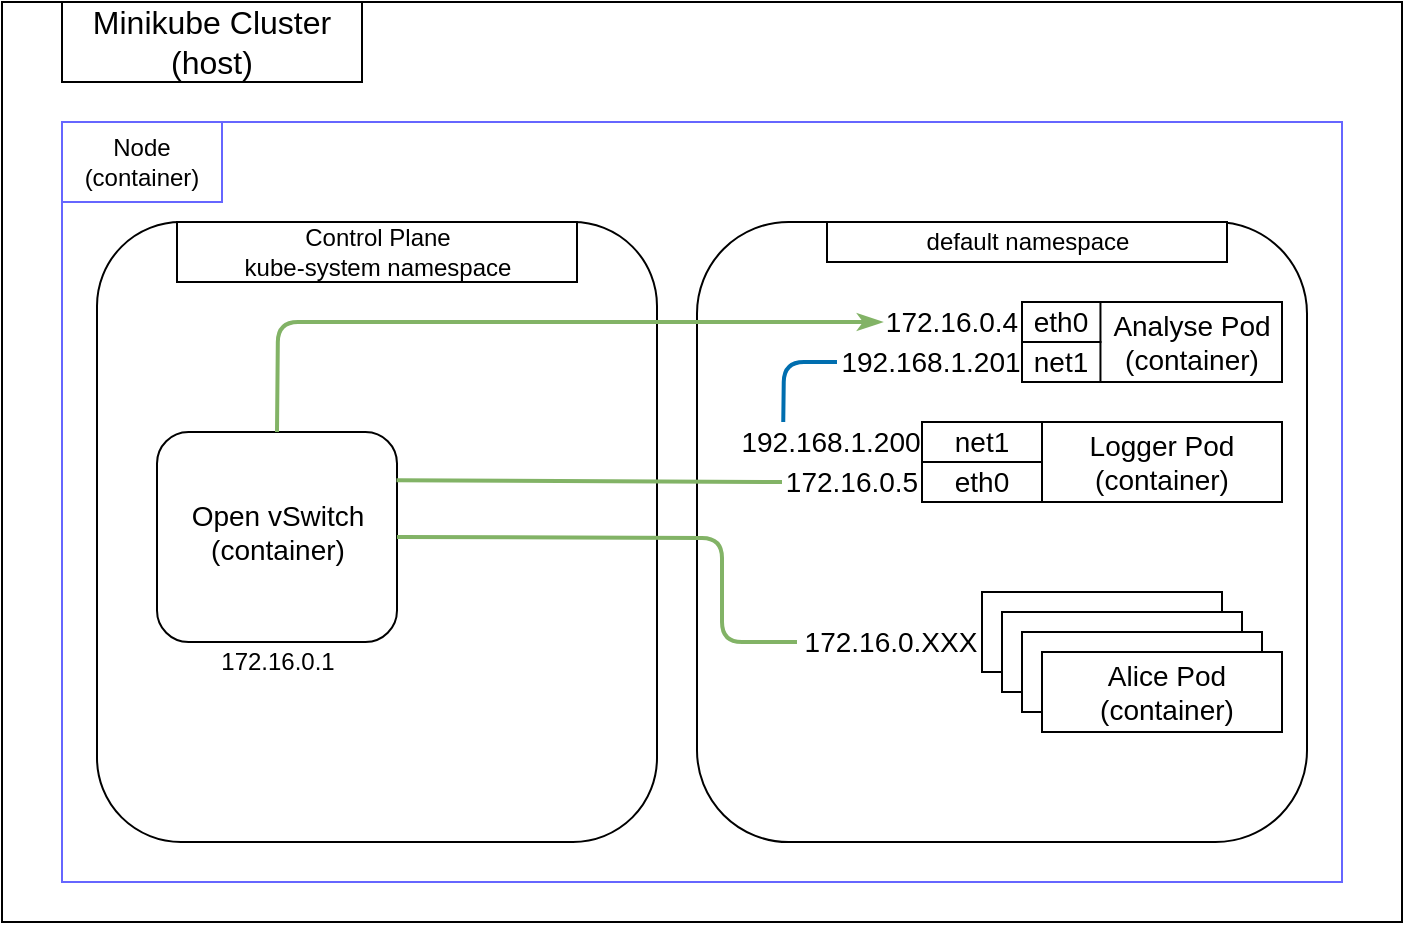 <mxfile version="14.4.2" type="device" pages="4"><diagram id="SPM80yEfz0V69nwxQwvC" name="Initial State"><mxGraphModel dx="1406" dy="776" grid="1" gridSize="10" guides="1" tooltips="1" connect="1" arrows="1" fold="1" page="1" pageScale="1" pageWidth="850" pageHeight="1100" math="0" shadow="0"><root><mxCell id="0"/><mxCell id="1" parent="0"/><mxCell id="5ASjhGsuJmiU-nz4qk4i-2" value="" style="rounded=0;whiteSpace=wrap;html=1;" parent="1" vertex="1"><mxGeometry x="50" y="200" width="700" height="460" as="geometry"/></mxCell><mxCell id="5ASjhGsuJmiU-nz4qk4i-3" value="&lt;font style=&quot;font-size: 16px&quot;&gt;Minikube Cluster&lt;br&gt;(host)&lt;br&gt;&lt;/font&gt;" style="rounded=0;whiteSpace=wrap;html=1;" parent="1" vertex="1"><mxGeometry x="80" y="200" width="150" height="40" as="geometry"/></mxCell><mxCell id="9nFY7eV2wJj011dFa0R3-2" value="" style="rounded=0;whiteSpace=wrap;html=1;strokeColor=#6666FF;" parent="1" vertex="1"><mxGeometry x="80" y="260" width="640" height="380" as="geometry"/></mxCell><mxCell id="9nFY7eV2wJj011dFa0R3-3" value="Node&lt;br&gt;(container)" style="rounded=0;whiteSpace=wrap;html=1;strokeColor=#6666FF;" parent="1" vertex="1"><mxGeometry x="80" y="260" width="80" height="40" as="geometry"/></mxCell><mxCell id="9nFY7eV2wJj011dFa0R3-1" value="" style="group" parent="1" vertex="1" connectable="0"><mxGeometry x="97.5" y="310" width="605" height="340" as="geometry"/></mxCell><mxCell id="5ASjhGsuJmiU-nz4qk4i-6" value="" style="rounded=1;whiteSpace=wrap;html=1;" parent="9nFY7eV2wJj011dFa0R3-1" vertex="1"><mxGeometry width="280" height="310" as="geometry"/></mxCell><mxCell id="5ASjhGsuJmiU-nz4qk4i-8" value="Control Plane&lt;br&gt;kube-system namespace" style="rounded=0;whiteSpace=wrap;html=1;" parent="9nFY7eV2wJj011dFa0R3-1" vertex="1"><mxGeometry x="40" width="200" height="30" as="geometry"/></mxCell><mxCell id="5ASjhGsuJmiU-nz4qk4i-9" value="&lt;font style=&quot;font-size: 16px&quot;&gt;&lt;br&gt;&lt;/font&gt;" style="rounded=1;whiteSpace=wrap;html=1;" parent="9nFY7eV2wJj011dFa0R3-1" vertex="1"><mxGeometry x="30" y="105" width="120" height="105" as="geometry"/></mxCell><mxCell id="5ASjhGsuJmiU-nz4qk4i-11" value="" style="rounded=1;whiteSpace=wrap;html=1;" parent="9nFY7eV2wJj011dFa0R3-1" vertex="1"><mxGeometry x="300" width="305" height="310" as="geometry"/></mxCell><mxCell id="5ASjhGsuJmiU-nz4qk4i-14" value="" style="endArrow=classicThin;html=1;exitX=0.5;exitY=0;exitDx=0;exitDy=0;fillColor=#d5e8d4;strokeColor=#82b366;entryX=0;entryY=0.5;entryDx=0;entryDy=0;strokeWidth=2;endFill=1;" parent="9nFY7eV2wJj011dFa0R3-1" source="5ASjhGsuJmiU-nz4qk4i-9" target="klybUJO9stq1i2S6__V8-1" edge="1"><mxGeometry width="50" height="50" relative="1" as="geometry"><mxPoint x="820" y="290" as="sourcePoint"/><mxPoint x="412.5" y="90" as="targetPoint"/><Array as="points"><mxPoint x="90.5" y="50"/><mxPoint x="310.5" y="50"/></Array></mxGeometry></mxCell><mxCell id="klybUJO9stq1i2S6__V8-1" value="172.16.0.4" style="text;html=1;strokeColor=none;fillColor=none;align=center;verticalAlign=middle;whiteSpace=wrap;rounded=0;fontSize=14;" parent="9nFY7eV2wJj011dFa0R3-1" vertex="1"><mxGeometry x="392.5" y="40" width="70" height="20" as="geometry"/></mxCell><mxCell id="klybUJO9stq1i2S6__V8-2" value="172.16.0.5" style="text;html=1;strokeColor=none;fillColor=none;align=center;verticalAlign=middle;whiteSpace=wrap;rounded=0;fontSize=14;" parent="9nFY7eV2wJj011dFa0R3-1" vertex="1"><mxGeometry x="342.5" y="120" width="70" height="20" as="geometry"/></mxCell><mxCell id="klybUJO9stq1i2S6__V8-3" value="172.16.0.1" style="text;html=1;strokeColor=none;fillColor=none;align=center;verticalAlign=middle;whiteSpace=wrap;rounded=0;" parent="9nFY7eV2wJj011dFa0R3-1" vertex="1"><mxGeometry x="55" y="210" width="70" height="20" as="geometry"/></mxCell><mxCell id="lihId6UX3un8bzZOQSRV-1" value="default namespace" style="rounded=0;whiteSpace=wrap;html=1;" parent="9nFY7eV2wJj011dFa0R3-1" vertex="1"><mxGeometry x="365" width="200" height="20" as="geometry"/></mxCell><mxCell id="UflOqL2dVe9mE2yYyN1r-3" value="" style="group" parent="9nFY7eV2wJj011dFa0R3-1" vertex="1" connectable="0"><mxGeometry x="412.5" y="100" width="180" height="40" as="geometry"/></mxCell><mxCell id="UflOqL2dVe9mE2yYyN1r-4" value="" style="rounded=0;whiteSpace=wrap;html=1;fontSize=14;" parent="UflOqL2dVe9mE2yYyN1r-3" vertex="1"><mxGeometry width="180" height="40" as="geometry"/></mxCell><mxCell id="UflOqL2dVe9mE2yYyN1r-5" value="net1" style="rounded=0;whiteSpace=wrap;html=1;fontSize=14;" parent="UflOqL2dVe9mE2yYyN1r-3" vertex="1"><mxGeometry width="60.0" height="20" as="geometry"/></mxCell><mxCell id="UflOqL2dVe9mE2yYyN1r-6" value="eth0" style="rounded=0;whiteSpace=wrap;html=1;fontSize=14;" parent="UflOqL2dVe9mE2yYyN1r-3" vertex="1"><mxGeometry y="20" width="60.0" height="20" as="geometry"/></mxCell><mxCell id="UflOqL2dVe9mE2yYyN1r-7" value="Logger Pod&lt;br&gt;(container)" style="text;html=1;strokeColor=none;fillColor=none;align=center;verticalAlign=middle;whiteSpace=wrap;rounded=0;fontSize=14;" parent="UflOqL2dVe9mE2yYyN1r-3" vertex="1"><mxGeometry x="60.0" width="120.0" height="40" as="geometry"/></mxCell><mxCell id="UflOqL2dVe9mE2yYyN1r-8" value="192.168.1.200" style="text;html=1;strokeColor=none;fillColor=none;align=center;verticalAlign=middle;whiteSpace=wrap;rounded=0;fontSize=14;" parent="9nFY7eV2wJj011dFa0R3-1" vertex="1"><mxGeometry x="320" y="100" width="92.5" height="20" as="geometry"/></mxCell><mxCell id="UflOqL2dVe9mE2yYyN1r-9" value="192.168.1.201" style="text;html=1;strokeColor=none;fillColor=none;align=center;verticalAlign=middle;whiteSpace=wrap;rounded=0;fontSize=14;" parent="9nFY7eV2wJj011dFa0R3-1" vertex="1"><mxGeometry x="370" y="60" width="92.5" height="20" as="geometry"/></mxCell><mxCell id="UflOqL2dVe9mE2yYyN1r-10" value="" style="endArrow=none;html=1;fontSize=14;entryX=0;entryY=0.5;entryDx=0;entryDy=0;exitX=0.25;exitY=0;exitDx=0;exitDy=0;fillColor=#1ba1e2;strokeColor=#006EAF;strokeWidth=2;" parent="9nFY7eV2wJj011dFa0R3-1" source="UflOqL2dVe9mE2yYyN1r-8" target="UflOqL2dVe9mE2yYyN1r-9" edge="1"><mxGeometry width="50" height="50" relative="1" as="geometry"><mxPoint x="822.5" y="310" as="sourcePoint"/><mxPoint x="872.5" y="260" as="targetPoint"/><Array as="points"><mxPoint x="343.5" y="70"/><mxPoint x="366.5" y="70"/></Array></mxGeometry></mxCell><mxCell id="UflOqL2dVe9mE2yYyN1r-19" value="172.16.0.XXX" style="text;html=1;strokeColor=none;fillColor=none;align=center;verticalAlign=middle;whiteSpace=wrap;rounded=0;fontSize=14;" parent="9nFY7eV2wJj011dFa0R3-1" vertex="1"><mxGeometry x="350" y="200" width="92.5" height="20" as="geometry"/></mxCell><mxCell id="kLBeLT3nm2p9U1i9RvKl-1" value="Open vSwitch&lt;br style=&quot;font-size: 14px;&quot;&gt;(container)" style="text;html=1;strokeColor=none;fillColor=none;align=center;verticalAlign=middle;whiteSpace=wrap;rounded=0;fontSize=14;" parent="9nFY7eV2wJj011dFa0R3-1" vertex="1"><mxGeometry x="45" y="135" width="90" height="40" as="geometry"/></mxCell><mxCell id="_FuGeGbYFDOOqnuU3PDI-1" value="" style="endArrow=none;html=1;fontSize=14;entryX=0;entryY=0.5;entryDx=0;entryDy=0;exitX=0.998;exitY=0.23;exitDx=0;exitDy=0;exitPerimeter=0;fillColor=#d5e8d4;strokeColor=#82b366;strokeWidth=2;" parent="9nFY7eV2wJj011dFa0R3-1" source="5ASjhGsuJmiU-nz4qk4i-9" target="klybUJO9stq1i2S6__V8-2" edge="1"><mxGeometry width="50" height="50" relative="1" as="geometry"><mxPoint x="392.5" y="200" as="sourcePoint"/><mxPoint x="442.5" y="150" as="targetPoint"/></mxGeometry></mxCell><mxCell id="_FuGeGbYFDOOqnuU3PDI-2" value="" style="endArrow=none;html=1;strokeWidth=2;fontSize=14;exitX=1;exitY=0.5;exitDx=0;exitDy=0;entryX=0;entryY=0.5;entryDx=0;entryDy=0;fillColor=#d5e8d4;strokeColor=#82b366;" parent="9nFY7eV2wJj011dFa0R3-1" source="5ASjhGsuJmiU-nz4qk4i-9" target="UflOqL2dVe9mE2yYyN1r-19" edge="1"><mxGeometry width="50" height="50" relative="1" as="geometry"><mxPoint x="232.5" y="190" as="sourcePoint"/><mxPoint x="282.5" y="140" as="targetPoint"/><Array as="points"><mxPoint x="312.5" y="158"/><mxPoint x="312.5" y="210"/></Array></mxGeometry></mxCell><mxCell id="UflOqL2dVe9mE2yYyN1r-16" value="" style="group" parent="9nFY7eV2wJj011dFa0R3-1" vertex="1" connectable="0"><mxGeometry x="442.5" y="185" width="150" height="70" as="geometry"/></mxCell><mxCell id="UflOqL2dVe9mE2yYyN1r-12" value="" style="rounded=0;whiteSpace=wrap;html=1;fontSize=14;" parent="UflOqL2dVe9mE2yYyN1r-16" vertex="1"><mxGeometry width="120" height="40" as="geometry"/></mxCell><mxCell id="UflOqL2dVe9mE2yYyN1r-13" value="" style="rounded=0;whiteSpace=wrap;html=1;fontSize=14;" parent="UflOqL2dVe9mE2yYyN1r-16" vertex="1"><mxGeometry x="10" y="10" width="120" height="40" as="geometry"/></mxCell><mxCell id="UflOqL2dVe9mE2yYyN1r-14" value="" style="rounded=0;whiteSpace=wrap;html=1;fontSize=14;" parent="UflOqL2dVe9mE2yYyN1r-16" vertex="1"><mxGeometry x="20" y="20" width="120" height="40" as="geometry"/></mxCell><mxCell id="UflOqL2dVe9mE2yYyN1r-15" value="" style="rounded=0;whiteSpace=wrap;html=1;fontSize=14;" parent="UflOqL2dVe9mE2yYyN1r-16" vertex="1"><mxGeometry x="30" y="30" width="120" height="40" as="geometry"/></mxCell><mxCell id="UflOqL2dVe9mE2yYyN1r-17" value="Alice Pod&lt;br&gt;(container)" style="text;html=1;strokeColor=none;fillColor=none;align=center;verticalAlign=middle;whiteSpace=wrap;rounded=0;fontSize=14;" parent="UflOqL2dVe9mE2yYyN1r-16" vertex="1"><mxGeometry x="55" y="35" width="75" height="30" as="geometry"/></mxCell><mxCell id="UflOqL2dVe9mE2yYyN1r-2" value="" style="group" parent="9nFY7eV2wJj011dFa0R3-1" vertex="1" connectable="0"><mxGeometry x="462.5" y="40" width="130" height="40" as="geometry"/></mxCell><mxCell id="LEskI3q0wlDpjNaAIUP7-1" value="" style="rounded=0;whiteSpace=wrap;html=1;fontSize=14;" parent="UflOqL2dVe9mE2yYyN1r-2" vertex="1"><mxGeometry width="130" height="40" as="geometry"/></mxCell><mxCell id="LEskI3q0wlDpjNaAIUP7-2" value="eth0" style="rounded=0;whiteSpace=wrap;html=1;fontSize=14;" parent="UflOqL2dVe9mE2yYyN1r-2" vertex="1"><mxGeometry width="39.231" height="20" as="geometry"/></mxCell><mxCell id="8FGJHbfbzYuztcPbfnqy-1" value="net1" style="rounded=0;whiteSpace=wrap;html=1;fontSize=14;" parent="UflOqL2dVe9mE2yYyN1r-2" vertex="1"><mxGeometry y="20" width="39.231" height="20" as="geometry"/></mxCell><mxCell id="UflOqL2dVe9mE2yYyN1r-1" value="Analyse Pod&lt;br&gt;(container)" style="text;html=1;strokeColor=none;fillColor=none;align=center;verticalAlign=middle;whiteSpace=wrap;rounded=0;fontSize=14;" parent="9nFY7eV2wJj011dFa0R3-1" vertex="1"><mxGeometry x="504.23" y="40" width="85.77" height="40" as="geometry"/></mxCell></root></mxGraphModel></diagram><diagram id="PsvHld23e1mlhPz0Zdyc" name="Analyser normal operation"><mxGraphModel dx="1406" dy="776" grid="1" gridSize="10" guides="1" tooltips="1" connect="1" arrows="1" fold="1" page="1" pageScale="1" pageWidth="850" pageHeight="1100" math="0" shadow="0"><root><mxCell id="Ak8CmOIezb1qrzMnsXGI-0"/><mxCell id="Ak8CmOIezb1qrzMnsXGI-1" parent="Ak8CmOIezb1qrzMnsXGI-0"/><mxCell id="16PtyauGCBvtimo_j_Vf-0" value="" style="rounded=0;whiteSpace=wrap;html=1;" parent="Ak8CmOIezb1qrzMnsXGI-1" vertex="1"><mxGeometry x="50" y="200" width="700" height="460" as="geometry"/></mxCell><mxCell id="16PtyauGCBvtimo_j_Vf-1" value="&lt;font style=&quot;font-size: 16px&quot;&gt;Minikube Cluster&lt;br&gt;(host)&lt;br&gt;&lt;/font&gt;" style="rounded=0;whiteSpace=wrap;html=1;" parent="Ak8CmOIezb1qrzMnsXGI-1" vertex="1"><mxGeometry x="80" y="200" width="150" height="40" as="geometry"/></mxCell><mxCell id="16PtyauGCBvtimo_j_Vf-2" value="" style="rounded=0;whiteSpace=wrap;html=1;strokeColor=#6666FF;" parent="Ak8CmOIezb1qrzMnsXGI-1" vertex="1"><mxGeometry x="80" y="260" width="640" height="380" as="geometry"/></mxCell><mxCell id="16PtyauGCBvtimo_j_Vf-3" value="Node&lt;br&gt;(container)" style="rounded=0;whiteSpace=wrap;html=1;strokeColor=#6666FF;" parent="Ak8CmOIezb1qrzMnsXGI-1" vertex="1"><mxGeometry x="80" y="260" width="80" height="40" as="geometry"/></mxCell><mxCell id="16PtyauGCBvtimo_j_Vf-4" value="" style="group" parent="Ak8CmOIezb1qrzMnsXGI-1" vertex="1" connectable="0"><mxGeometry x="97.5" y="310" width="605" height="340" as="geometry"/></mxCell><mxCell id="16PtyauGCBvtimo_j_Vf-5" value="" style="rounded=1;whiteSpace=wrap;html=1;" parent="16PtyauGCBvtimo_j_Vf-4" vertex="1"><mxGeometry width="280" height="310" as="geometry"/></mxCell><mxCell id="16PtyauGCBvtimo_j_Vf-6" value="Control Plane&lt;br&gt;kube-system namespace" style="rounded=0;whiteSpace=wrap;html=1;" parent="16PtyauGCBvtimo_j_Vf-4" vertex="1"><mxGeometry x="40" width="200" height="30" as="geometry"/></mxCell><mxCell id="16PtyauGCBvtimo_j_Vf-7" value="&lt;font style=&quot;font-size: 16px&quot;&gt;&lt;br&gt;&lt;/font&gt;" style="rounded=1;whiteSpace=wrap;html=1;" parent="16PtyauGCBvtimo_j_Vf-4" vertex="1"><mxGeometry x="30" y="105" width="120" height="105" as="geometry"/></mxCell><mxCell id="16PtyauGCBvtimo_j_Vf-8" value="" style="rounded=1;whiteSpace=wrap;html=1;" parent="16PtyauGCBvtimo_j_Vf-4" vertex="1"><mxGeometry x="300" width="305" height="310" as="geometry"/></mxCell><mxCell id="16PtyauGCBvtimo_j_Vf-9" value="" style="endArrow=classicThin;html=1;exitX=0.5;exitY=0;exitDx=0;exitDy=0;fillColor=#d5e8d4;strokeColor=#82b366;entryX=0;entryY=0.5;entryDx=0;entryDy=0;strokeWidth=2;endFill=1;" parent="16PtyauGCBvtimo_j_Vf-4" source="16PtyauGCBvtimo_j_Vf-7" target="16PtyauGCBvtimo_j_Vf-11" edge="1"><mxGeometry width="50" height="50" relative="1" as="geometry"><mxPoint x="820" y="290" as="sourcePoint"/><mxPoint x="412.5" y="90" as="targetPoint"/><Array as="points"><mxPoint x="90.5" y="50"/><mxPoint x="310.5" y="50"/></Array></mxGeometry></mxCell><mxCell id="16PtyauGCBvtimo_j_Vf-11" value="172.16.0.4" style="text;html=1;strokeColor=none;fillColor=none;align=center;verticalAlign=middle;whiteSpace=wrap;rounded=0;fontSize=14;" parent="16PtyauGCBvtimo_j_Vf-4" vertex="1"><mxGeometry x="382.5" y="40" width="70" height="20" as="geometry"/></mxCell><mxCell id="16PtyauGCBvtimo_j_Vf-12" value="172.16.0.5" style="text;html=1;strokeColor=none;fillColor=none;align=center;verticalAlign=middle;whiteSpace=wrap;rounded=0;fontSize=14;" parent="16PtyauGCBvtimo_j_Vf-4" vertex="1"><mxGeometry x="342.5" y="120" width="70" height="20" as="geometry"/></mxCell><mxCell id="16PtyauGCBvtimo_j_Vf-13" value="172.16.0.1" style="text;html=1;strokeColor=none;fillColor=none;align=center;verticalAlign=middle;whiteSpace=wrap;rounded=0;" parent="16PtyauGCBvtimo_j_Vf-4" vertex="1"><mxGeometry x="55" y="210" width="70" height="20" as="geometry"/></mxCell><mxCell id="16PtyauGCBvtimo_j_Vf-14" value="default namespace" style="rounded=0;whiteSpace=wrap;html=1;" parent="16PtyauGCBvtimo_j_Vf-4" vertex="1"><mxGeometry x="365" width="200" height="20" as="geometry"/></mxCell><mxCell id="16PtyauGCBvtimo_j_Vf-20" value="" style="group" parent="16PtyauGCBvtimo_j_Vf-4" vertex="1" connectable="0"><mxGeometry x="412.5" y="100" width="180" height="40" as="geometry"/></mxCell><mxCell id="16PtyauGCBvtimo_j_Vf-21" value="" style="rounded=0;whiteSpace=wrap;html=1;fontSize=14;" parent="16PtyauGCBvtimo_j_Vf-20" vertex="1"><mxGeometry width="180" height="40" as="geometry"/></mxCell><mxCell id="16PtyauGCBvtimo_j_Vf-22" value="net1" style="rounded=0;whiteSpace=wrap;html=1;fontSize=14;" parent="16PtyauGCBvtimo_j_Vf-20" vertex="1"><mxGeometry width="60.0" height="20" as="geometry"/></mxCell><mxCell id="16PtyauGCBvtimo_j_Vf-23" value="eth0" style="rounded=0;whiteSpace=wrap;html=1;fontSize=14;" parent="16PtyauGCBvtimo_j_Vf-20" vertex="1"><mxGeometry y="20" width="60.0" height="20" as="geometry"/></mxCell><mxCell id="16PtyauGCBvtimo_j_Vf-24" value="Logger Pod&lt;br&gt;(container)" style="text;html=1;strokeColor=none;fillColor=none;align=center;verticalAlign=middle;whiteSpace=wrap;rounded=0;fontSize=14;" parent="16PtyauGCBvtimo_j_Vf-20" vertex="1"><mxGeometry x="60.0" width="120.0" height="40" as="geometry"/></mxCell><mxCell id="16PtyauGCBvtimo_j_Vf-25" value="192.168.1.200" style="text;html=1;strokeColor=none;fillColor=none;align=center;verticalAlign=middle;whiteSpace=wrap;rounded=0;fontSize=14;" parent="16PtyauGCBvtimo_j_Vf-4" vertex="1"><mxGeometry x="320" y="100" width="92.5" height="20" as="geometry"/></mxCell><mxCell id="16PtyauGCBvtimo_j_Vf-26" value="192.168.1.201" style="text;html=1;strokeColor=none;fillColor=none;align=center;verticalAlign=middle;whiteSpace=wrap;rounded=0;fontSize=14;" parent="16PtyauGCBvtimo_j_Vf-4" vertex="1"><mxGeometry x="360" y="60" width="92.5" height="20" as="geometry"/></mxCell><mxCell id="16PtyauGCBvtimo_j_Vf-27" value="" style="endArrow=none;html=1;fontSize=14;entryX=0;entryY=0.5;entryDx=0;entryDy=0;exitX=0.25;exitY=0;exitDx=0;exitDy=0;fillColor=#1ba1e2;strokeColor=#006EAF;strokeWidth=2;" parent="16PtyauGCBvtimo_j_Vf-4" source="16PtyauGCBvtimo_j_Vf-25" target="16PtyauGCBvtimo_j_Vf-26" edge="1"><mxGeometry width="50" height="50" relative="1" as="geometry"><mxPoint x="822.5" y="310" as="sourcePoint"/><mxPoint x="872.5" y="260" as="targetPoint"/><Array as="points"><mxPoint x="343.5" y="70"/></Array></mxGeometry></mxCell><mxCell id="16PtyauGCBvtimo_j_Vf-35" value="172.16.0.XXX" style="text;html=1;strokeColor=none;fillColor=none;align=center;verticalAlign=middle;whiteSpace=wrap;rounded=0;fontSize=14;" parent="16PtyauGCBvtimo_j_Vf-4" vertex="1"><mxGeometry x="350" y="200" width="92.5" height="20" as="geometry"/></mxCell><mxCell id="16PtyauGCBvtimo_j_Vf-40" value="(1) Traffic generation" style="text;html=1;strokeColor=#9673a6;fillColor=#e1d5e7;align=center;verticalAlign=middle;whiteSpace=wrap;rounded=0;fontSize=14;" parent="16PtyauGCBvtimo_j_Vf-4" vertex="1"><mxGeometry x="340" y="160" width="87.5" height="40" as="geometry"/></mxCell><mxCell id="16PtyauGCBvtimo_j_Vf-41" value="(2) Traffic mirrored" style="text;html=1;strokeColor=#9673a6;fillColor=#e1d5e7;align=center;verticalAlign=middle;whiteSpace=wrap;rounded=0;fontSize=14;" parent="16PtyauGCBvtimo_j_Vf-4" vertex="1"><mxGeometry x="162.5" y="50" width="100" height="40" as="geometry"/></mxCell><mxCell id="1alvN_VIk32vMGdSOUgh-2" value="Open vSwitch&lt;br&gt;(container)" style="text;html=1;strokeColor=none;fillColor=none;align=center;verticalAlign=middle;whiteSpace=wrap;rounded=0;fontSize=14;" parent="16PtyauGCBvtimo_j_Vf-4" vertex="1"><mxGeometry x="45" y="135" width="90" height="40" as="geometry"/></mxCell><mxCell id="QdnZntp3UHXR1tHoXwg9-0" value="" style="endArrow=none;html=1;strokeWidth=2;fontSize=14;entryX=0;entryY=0.5;entryDx=0;entryDy=0;exitX=1.001;exitY=0.229;exitDx=0;exitDy=0;exitPerimeter=0;fillColor=#d5e8d4;strokeColor=#82b366;" parent="16PtyauGCBvtimo_j_Vf-4" source="16PtyauGCBvtimo_j_Vf-7" target="16PtyauGCBvtimo_j_Vf-12" edge="1"><mxGeometry width="50" height="50" relative="1" as="geometry"><mxPoint x="202.5" y="270" as="sourcePoint"/><mxPoint x="252.5" y="220" as="targetPoint"/></mxGeometry></mxCell><mxCell id="QdnZntp3UHXR1tHoXwg9-1" value="" style="endArrow=none;html=1;strokeWidth=2;fontSize=14;entryX=0;entryY=0.5;entryDx=0;entryDy=0;exitX=1.005;exitY=0.519;exitDx=0;exitDy=0;fillColor=#d5e8d4;strokeColor=#82b366;exitPerimeter=0;" parent="16PtyauGCBvtimo_j_Vf-4" source="16PtyauGCBvtimo_j_Vf-7" target="16PtyauGCBvtimo_j_Vf-35" edge="1"><mxGeometry width="50" height="50" relative="1" as="geometry"><mxPoint x="142.5" y="120" as="sourcePoint"/><mxPoint x="192.5" y="70" as="targetPoint"/><Array as="points"><mxPoint x="312.5" y="160"/><mxPoint x="312.5" y="210"/></Array></mxGeometry></mxCell><mxCell id="16PtyauGCBvtimo_j_Vf-28" value="" style="group" parent="16PtyauGCBvtimo_j_Vf-4" vertex="1" connectable="0"><mxGeometry x="442.5" y="185" width="150" height="70" as="geometry"/></mxCell><mxCell id="16PtyauGCBvtimo_j_Vf-29" value="" style="rounded=0;whiteSpace=wrap;html=1;fontSize=14;" parent="16PtyauGCBvtimo_j_Vf-28" vertex="1"><mxGeometry width="120" height="40" as="geometry"/></mxCell><mxCell id="16PtyauGCBvtimo_j_Vf-30" value="" style="rounded=0;whiteSpace=wrap;html=1;fontSize=14;" parent="16PtyauGCBvtimo_j_Vf-28" vertex="1"><mxGeometry x="10" y="10" width="120" height="40" as="geometry"/></mxCell><mxCell id="16PtyauGCBvtimo_j_Vf-31" value="" style="rounded=0;whiteSpace=wrap;html=1;fontSize=14;" parent="16PtyauGCBvtimo_j_Vf-28" vertex="1"><mxGeometry x="20" y="20" width="120" height="40" as="geometry"/></mxCell><mxCell id="16PtyauGCBvtimo_j_Vf-32" value="" style="rounded=0;whiteSpace=wrap;html=1;fontSize=14;" parent="16PtyauGCBvtimo_j_Vf-28" vertex="1"><mxGeometry x="30" y="30" width="120" height="40" as="geometry"/></mxCell><mxCell id="16PtyauGCBvtimo_j_Vf-33" value="Alice Pod&lt;br&gt;(container)" style="text;html=1;strokeColor=none;fillColor=none;align=center;verticalAlign=middle;whiteSpace=wrap;rounded=0;fontSize=14;" parent="16PtyauGCBvtimo_j_Vf-28" vertex="1"><mxGeometry x="55" y="35" width="75" height="30" as="geometry"/></mxCell><mxCell id="16PtyauGCBvtimo_j_Vf-15" value="" style="group" parent="16PtyauGCBvtimo_j_Vf-4" vertex="1" connectable="0"><mxGeometry x="452.5" y="40" width="140" height="40" as="geometry"/></mxCell><mxCell id="16PtyauGCBvtimo_j_Vf-16" value="" style="rounded=0;whiteSpace=wrap;html=1;fontSize=14;" parent="16PtyauGCBvtimo_j_Vf-15" vertex="1"><mxGeometry width="140" height="40" as="geometry"/></mxCell><mxCell id="16PtyauGCBvtimo_j_Vf-17" value="eth0" style="rounded=0;whiteSpace=wrap;html=1;fontSize=14;" parent="16PtyauGCBvtimo_j_Vf-15" vertex="1"><mxGeometry width="46.667" height="20" as="geometry"/></mxCell><mxCell id="16PtyauGCBvtimo_j_Vf-18" value="net1" style="rounded=0;whiteSpace=wrap;html=1;fontSize=14;" parent="16PtyauGCBvtimo_j_Vf-15" vertex="1"><mxGeometry y="20" width="46.667" height="20" as="geometry"/></mxCell><mxCell id="16PtyauGCBvtimo_j_Vf-19" value="Analyser Pod&lt;br&gt;(container)" style="text;html=1;strokeColor=none;fillColor=none;align=center;verticalAlign=middle;whiteSpace=wrap;rounded=0;fontSize=14;" parent="16PtyauGCBvtimo_j_Vf-15" vertex="1"><mxGeometry x="46.667" width="93.333" height="40" as="geometry"/></mxCell><mxCell id="16PtyauGCBvtimo_j_Vf-42" value="(3) No alarms&lt;br&gt;raised" style="ellipse;shape=cloud;whiteSpace=wrap;html=1;fontSize=14;fillColor=#e1d5e7;strokeColor=#9673a6;" parent="Ak8CmOIezb1qrzMnsXGI-1" vertex="1"><mxGeometry x="610" y="230" width="120" height="60" as="geometry"/></mxCell><mxCell id="16PtyauGCBvtimo_j_Vf-45" value="" style="endArrow=none;dashed=1;html=1;dashPattern=1 3;strokeWidth=2;fontSize=14;entryX=0.505;entryY=0.959;entryDx=0;entryDy=0;entryPerimeter=0;exitX=0.75;exitY=0;exitDx=0;exitDy=0;" parent="Ak8CmOIezb1qrzMnsXGI-1" source="16PtyauGCBvtimo_j_Vf-19" target="16PtyauGCBvtimo_j_Vf-42" edge="1"><mxGeometry width="50" height="50" relative="1" as="geometry"><mxPoint x="400" y="610" as="sourcePoint"/><mxPoint x="450" y="560" as="targetPoint"/></mxGeometry></mxCell></root></mxGraphModel></diagram><diagram id="keTgcMTT-1bJGkDbGJUV" name="Domain detection"><mxGraphModel dx="1406" dy="776" grid="1" gridSize="10" guides="1" tooltips="1" connect="1" arrows="1" fold="1" page="1" pageScale="1" pageWidth="850" pageHeight="1100" math="0" shadow="0"><root><mxCell id="qSN2E5AB2AXE3U8TbIWF-0"/><mxCell id="qSN2E5AB2AXE3U8TbIWF-1" parent="qSN2E5AB2AXE3U8TbIWF-0"/><mxCell id="imavGSYHY58KIITNxWRX-0" value="" style="rounded=0;whiteSpace=wrap;html=1;" parent="qSN2E5AB2AXE3U8TbIWF-1" vertex="1"><mxGeometry x="50" y="200" width="700" height="460" as="geometry"/></mxCell><mxCell id="imavGSYHY58KIITNxWRX-1" value="&lt;font style=&quot;font-size: 16px&quot;&gt;Minikube Cluster&lt;br&gt;(host)&lt;br&gt;&lt;/font&gt;" style="rounded=0;whiteSpace=wrap;html=1;" parent="qSN2E5AB2AXE3U8TbIWF-1" vertex="1"><mxGeometry x="80" y="200" width="150" height="40" as="geometry"/></mxCell><mxCell id="imavGSYHY58KIITNxWRX-2" value="" style="rounded=0;whiteSpace=wrap;html=1;strokeColor=#6666FF;" parent="qSN2E5AB2AXE3U8TbIWF-1" vertex="1"><mxGeometry x="80" y="260" width="640" height="380" as="geometry"/></mxCell><mxCell id="imavGSYHY58KIITNxWRX-3" value="Node&lt;br&gt;(container)" style="rounded=0;whiteSpace=wrap;html=1;strokeColor=#6666FF;" parent="qSN2E5AB2AXE3U8TbIWF-1" vertex="1"><mxGeometry x="80" y="260" width="80" height="40" as="geometry"/></mxCell><mxCell id="imavGSYHY58KIITNxWRX-4" value="" style="group" parent="qSN2E5AB2AXE3U8TbIWF-1" vertex="1" connectable="0"><mxGeometry x="97.5" y="310" width="610" height="340" as="geometry"/></mxCell><mxCell id="imavGSYHY58KIITNxWRX-5" value="" style="rounded=1;whiteSpace=wrap;html=1;" parent="imavGSYHY58KIITNxWRX-4" vertex="1"><mxGeometry width="280" height="310" as="geometry"/></mxCell><mxCell id="imavGSYHY58KIITNxWRX-6" value="Control Plane&lt;br&gt;kube-system namespace" style="rounded=0;whiteSpace=wrap;html=1;" parent="imavGSYHY58KIITNxWRX-4" vertex="1"><mxGeometry x="40" width="200" height="30" as="geometry"/></mxCell><mxCell id="imavGSYHY58KIITNxWRX-7" value="&lt;font style=&quot;font-size: 16px&quot;&gt;&lt;br&gt;&lt;/font&gt;" style="rounded=1;whiteSpace=wrap;html=1;" parent="imavGSYHY58KIITNxWRX-4" vertex="1"><mxGeometry x="30" y="105" width="120" height="135" as="geometry"/></mxCell><mxCell id="imavGSYHY58KIITNxWRX-8" value="" style="rounded=1;whiteSpace=wrap;html=1;" parent="imavGSYHY58KIITNxWRX-4" vertex="1"><mxGeometry x="300" width="305" height="310" as="geometry"/></mxCell><mxCell id="imavGSYHY58KIITNxWRX-9" value="" style="endArrow=classicThin;html=1;exitX=0.5;exitY=0;exitDx=0;exitDy=0;fillColor=#d5e8d4;strokeColor=#82b366;entryX=0;entryY=0.5;entryDx=0;entryDy=0;strokeWidth=2;endFill=1;" parent="imavGSYHY58KIITNxWRX-4" source="imavGSYHY58KIITNxWRX-7" target="imavGSYHY58KIITNxWRX-11" edge="1"><mxGeometry width="50" height="50" relative="1" as="geometry"><mxPoint x="820" y="290" as="sourcePoint"/><mxPoint x="412.5" y="90" as="targetPoint"/><Array as="points"><mxPoint x="90.5" y="50"/><mxPoint x="310.5" y="50"/></Array></mxGeometry></mxCell><mxCell id="imavGSYHY58KIITNxWRX-11" value="172.16.0.4" style="text;html=1;strokeColor=none;fillColor=none;align=center;verticalAlign=middle;whiteSpace=wrap;rounded=0;fontSize=14;" parent="imavGSYHY58KIITNxWRX-4" vertex="1"><mxGeometry x="382.5" y="40" width="70" height="20" as="geometry"/></mxCell><mxCell id="imavGSYHY58KIITNxWRX-12" value="172.16.0.5" style="text;html=1;strokeColor=none;fillColor=none;align=center;verticalAlign=middle;whiteSpace=wrap;rounded=0;fontSize=14;" parent="imavGSYHY58KIITNxWRX-4" vertex="1"><mxGeometry x="342.5" y="175" width="70" height="20" as="geometry"/></mxCell><mxCell id="imavGSYHY58KIITNxWRX-14" value="default namespace" style="rounded=0;whiteSpace=wrap;html=1;" parent="imavGSYHY58KIITNxWRX-4" vertex="1"><mxGeometry x="365" width="200" height="20" as="geometry"/></mxCell><mxCell id="imavGSYHY58KIITNxWRX-15" value="" style="group" parent="imavGSYHY58KIITNxWRX-4" vertex="1" connectable="0"><mxGeometry x="490" y="40" width="102.5" height="40" as="geometry"/></mxCell><mxCell id="imavGSYHY58KIITNxWRX-16" value="" style="rounded=0;whiteSpace=wrap;html=1;fontSize=14;" parent="imavGSYHY58KIITNxWRX-15" vertex="1"><mxGeometry x="-17.083" width="119.583" height="40" as="geometry"/></mxCell><mxCell id="imavGSYHY58KIITNxWRX-19" value="Analyser Pod&lt;br&gt;(container)" style="text;html=1;strokeColor=none;fillColor=none;align=center;verticalAlign=middle;whiteSpace=wrap;rounded=0;fontSize=14;" parent="imavGSYHY58KIITNxWRX-15" vertex="1"><mxGeometry width="102.5" height="40" as="geometry"/></mxCell><mxCell id="imavGSYHY58KIITNxWRX-25" value="192.168.1.200" style="text;html=1;strokeColor=none;fillColor=none;align=center;verticalAlign=middle;whiteSpace=wrap;rounded=0;fontSize=14;" parent="imavGSYHY58KIITNxWRX-4" vertex="1"><mxGeometry x="320" y="155" width="92.5" height="20" as="geometry"/></mxCell><mxCell id="imavGSYHY58KIITNxWRX-26" value="192.168.1.201" style="text;html=1;strokeColor=none;fillColor=none;align=center;verticalAlign=middle;whiteSpace=wrap;rounded=0;fontSize=14;" parent="imavGSYHY58KIITNxWRX-4" vertex="1"><mxGeometry x="360" y="60" width="92.5" height="20" as="geometry"/></mxCell><mxCell id="imavGSYHY58KIITNxWRX-27" value="" style="endArrow=none;html=1;fontSize=14;entryX=0;entryY=0.5;entryDx=0;entryDy=0;exitX=0.25;exitY=0;exitDx=0;exitDy=0;fillColor=#1ba1e2;strokeColor=#006EAF;strokeWidth=2;" parent="imavGSYHY58KIITNxWRX-4" source="imavGSYHY58KIITNxWRX-25" target="imavGSYHY58KIITNxWRX-26" edge="1"><mxGeometry width="50" height="50" relative="1" as="geometry"><mxPoint x="822.5" y="310" as="sourcePoint"/><mxPoint x="872.5" y="260" as="targetPoint"/><Array as="points"><mxPoint x="343.5" y="70"/></Array></mxGeometry></mxCell><mxCell id="imavGSYHY58KIITNxWRX-41" value="(2) Traffic mirrored" style="text;html=1;strokeColor=#9673a6;fillColor=#e1d5e7;align=center;verticalAlign=middle;whiteSpace=wrap;rounded=0;fontSize=14;" parent="imavGSYHY58KIITNxWRX-4" vertex="1"><mxGeometry x="162.5" y="50" width="100" height="40" as="geometry"/></mxCell><mxCell id="imavGSYHY58KIITNxWRX-20" value="" style="group" parent="imavGSYHY58KIITNxWRX-4" vertex="1" connectable="0"><mxGeometry x="412.5" y="155" width="180" height="40" as="geometry"/></mxCell><mxCell id="imavGSYHY58KIITNxWRX-21" value="" style="rounded=0;whiteSpace=wrap;html=1;fontSize=14;" parent="imavGSYHY58KIITNxWRX-20" vertex="1"><mxGeometry width="180" height="40" as="geometry"/></mxCell><mxCell id="imavGSYHY58KIITNxWRX-22" value="net1" style="rounded=0;whiteSpace=wrap;html=1;fontSize=14;" parent="imavGSYHY58KIITNxWRX-20" vertex="1"><mxGeometry width="60.0" height="20" as="geometry"/></mxCell><mxCell id="imavGSYHY58KIITNxWRX-23" value="eth0" style="rounded=0;whiteSpace=wrap;html=1;fontSize=14;" parent="imavGSYHY58KIITNxWRX-20" vertex="1"><mxGeometry y="20" width="60.0" height="20" as="geometry"/></mxCell><mxCell id="imavGSYHY58KIITNxWRX-24" value="Logger Pod&lt;br&gt;(container)" style="text;html=1;strokeColor=none;fillColor=none;align=center;verticalAlign=middle;whiteSpace=wrap;rounded=0;fontSize=14;" parent="imavGSYHY58KIITNxWRX-20" vertex="1"><mxGeometry x="60.0" width="120.0" height="40" as="geometry"/></mxCell><mxCell id="26Oc0iGoOHl7o7Ndvj7x-2" value="(4) Information forwared" style="text;html=1;strokeColor=#9673a6;fillColor=#e1d5e7;align=center;verticalAlign=middle;whiteSpace=wrap;rounded=0;fontSize=14;" parent="imavGSYHY58KIITNxWRX-4" vertex="1"><mxGeometry x="372.5" y="105" width="100" height="40" as="geometry"/></mxCell><mxCell id="WKO1tmel5UDdd7sq0-X2-0" value="Open vSwitch&lt;br style=&quot;font-size: 14px;&quot;&gt;(container)" style="text;html=1;strokeColor=none;fillColor=none;align=center;verticalAlign=middle;whiteSpace=wrap;rounded=0;fontSize=14;" parent="imavGSYHY58KIITNxWRX-4" vertex="1"><mxGeometry x="40" y="155" width="100" height="40" as="geometry"/></mxCell><mxCell id="bE98cHV5IbFgNx2iQrS9-0" value="" style="group" parent="imavGSYHY58KIITNxWRX-4" vertex="1" connectable="0"><mxGeometry x="442.5" y="220" width="150" height="70" as="geometry"/></mxCell><mxCell id="bE98cHV5IbFgNx2iQrS9-1" value="" style="rounded=0;whiteSpace=wrap;html=1;fontSize=14;" parent="bE98cHV5IbFgNx2iQrS9-0" vertex="1"><mxGeometry width="120" height="40" as="geometry"/></mxCell><mxCell id="bE98cHV5IbFgNx2iQrS9-2" value="" style="rounded=0;whiteSpace=wrap;html=1;fontSize=14;" parent="bE98cHV5IbFgNx2iQrS9-0" vertex="1"><mxGeometry x="10" y="10" width="120" height="40" as="geometry"/></mxCell><mxCell id="bE98cHV5IbFgNx2iQrS9-3" value="" style="rounded=0;whiteSpace=wrap;html=1;fontSize=14;" parent="bE98cHV5IbFgNx2iQrS9-0" vertex="1"><mxGeometry x="20" y="20" width="120" height="40" as="geometry"/></mxCell><mxCell id="bE98cHV5IbFgNx2iQrS9-4" value="" style="rounded=0;whiteSpace=wrap;html=1;fontSize=14;" parent="bE98cHV5IbFgNx2iQrS9-0" vertex="1"><mxGeometry x="30" y="30" width="120" height="40" as="geometry"/></mxCell><mxCell id="bE98cHV5IbFgNx2iQrS9-5" value="Alice Pod&lt;br&gt;(container)" style="text;html=1;strokeColor=none;fillColor=none;align=center;verticalAlign=middle;whiteSpace=wrap;rounded=0;fontSize=14;" parent="bE98cHV5IbFgNx2iQrS9-0" vertex="1"><mxGeometry x="55" y="35" width="75" height="30" as="geometry"/></mxCell><mxCell id="Q6CGhqVV2brQQxiMOKtX-0" value="172.16.0.XXX" style="text;html=1;strokeColor=none;fillColor=none;align=center;verticalAlign=middle;whiteSpace=wrap;rounded=0;fontSize=14;" parent="imavGSYHY58KIITNxWRX-4" vertex="1"><mxGeometry x="349.4" y="235.51" width="92.5" height="20" as="geometry"/></mxCell><mxCell id="Q6CGhqVV2brQQxiMOKtX-1" value="" style="endArrow=none;html=1;strokeWidth=2;fontSize=14;entryX=0;entryY=0.5;entryDx=0;entryDy=0;fillColor=#d5e8d4;strokeColor=#82b366;exitX=1;exitY=0.5;exitDx=0;exitDy=0;" parent="imavGSYHY58KIITNxWRX-4" source="imavGSYHY58KIITNxWRX-7" target="Q6CGhqVV2brQQxiMOKtX-0" edge="1"><mxGeometry width="50" height="50" relative="1" as="geometry"><mxPoint x="150.0" y="195.005" as="sourcePoint"/><mxPoint x="94.4" y="-204.49" as="targetPoint"/><Array as="points"><mxPoint x="232.5" y="173"/><mxPoint x="232.5" y="246"/></Array></mxGeometry></mxCell><mxCell id="imavGSYHY58KIITNxWRX-18" value="net1" style="rounded=0;whiteSpace=wrap;html=1;fontSize=14;" parent="imavGSYHY58KIITNxWRX-4" vertex="1"><mxGeometry x="452.5" y="60" width="40" height="20" as="geometry"/></mxCell><mxCell id="GH6VjfFyclqJxvu3XS4D-0" value="(5) Information&amp;nbsp;&lt;br&gt;logged" style="ellipse;shape=cloud;whiteSpace=wrap;html=1;fontSize=14;fillColor=#e1d5e7;strokeColor=#9673a6;" parent="imavGSYHY58KIITNxWRX-4" vertex="1"><mxGeometry x="500" y="80" width="105" height="60" as="geometry"/></mxCell><mxCell id="GH6VjfFyclqJxvu3XS4D-1" value="" style="endArrow=none;dashed=1;html=1;dashPattern=1 3;strokeWidth=2;fontSize=14;entryX=0.55;entryY=0.95;entryDx=0;entryDy=0;entryPerimeter=0;exitX=0.75;exitY=0;exitDx=0;exitDy=0;" parent="imavGSYHY58KIITNxWRX-4" source="imavGSYHY58KIITNxWRX-24" target="GH6VjfFyclqJxvu3XS4D-0" edge="1"><mxGeometry width="50" height="50" relative="1" as="geometry"><mxPoint x="560.5" y="160" as="sourcePoint"/><mxPoint x="558.73" y="133.77" as="targetPoint"/></mxGeometry></mxCell><mxCell id="hMr55iTTE09rjhvzu7l7-0" value="(1) Traffic to a listed domain" style="text;html=1;strokeColor=#9673a6;fillColor=#e1d5e7;align=center;verticalAlign=middle;whiteSpace=wrap;rounded=0;fontSize=14;" parent="imavGSYHY58KIITNxWRX-4" vertex="1"><mxGeometry x="249.4" y="195.51" width="100" height="40" as="geometry"/></mxCell><mxCell id="imavGSYHY58KIITNxWRX-42" value="(3) Traffic&amp;nbsp;&lt;br&gt;analysed" style="ellipse;shape=cloud;whiteSpace=wrap;html=1;fontSize=14;fillColor=#e1d5e7;strokeColor=#9673a6;" parent="qSN2E5AB2AXE3U8TbIWF-1" vertex="1"><mxGeometry x="610" y="230" width="120" height="60" as="geometry"/></mxCell><mxCell id="imavGSYHY58KIITNxWRX-43" value="" style="endArrow=none;dashed=1;html=1;dashPattern=1 3;strokeWidth=2;fontSize=14;entryX=0.505;entryY=0.959;entryDx=0;entryDy=0;entryPerimeter=0;exitX=0.75;exitY=0;exitDx=0;exitDy=0;" parent="qSN2E5AB2AXE3U8TbIWF-1" source="imavGSYHY58KIITNxWRX-19" target="imavGSYHY58KIITNxWRX-42" edge="1"><mxGeometry width="50" height="50" relative="1" as="geometry"><mxPoint x="400" y="610" as="sourcePoint"/><mxPoint x="450" y="560" as="targetPoint"/></mxGeometry></mxCell><mxCell id="imavGSYHY58KIITNxWRX-17" value="eth0" style="rounded=0;whiteSpace=wrap;html=1;fontSize=14;" parent="qSN2E5AB2AXE3U8TbIWF-1" vertex="1"><mxGeometry x="550" y="350" width="40" height="20" as="geometry"/></mxCell></root></mxGraphModel></diagram><diagram name="Access Logs" id="wS0IgC-lI-IQ4UmTpSCs"><mxGraphModel dx="1406" dy="776" grid="1" gridSize="10" guides="1" tooltips="1" connect="1" arrows="1" fold="1" page="1" pageScale="1" pageWidth="850" pageHeight="1100" math="0" shadow="0"><root><mxCell id="bXyakW1R_wMCTctnW2g2-0"/><mxCell id="bXyakW1R_wMCTctnW2g2-1" parent="bXyakW1R_wMCTctnW2g2-0"/><mxCell id="bXyakW1R_wMCTctnW2g2-2" value="" style="rounded=0;whiteSpace=wrap;html=1;" parent="bXyakW1R_wMCTctnW2g2-1" vertex="1"><mxGeometry x="50" y="200" width="700" height="460" as="geometry"/></mxCell><mxCell id="bXyakW1R_wMCTctnW2g2-3" value="&lt;font style=&quot;font-size: 16px&quot;&gt;Minikube Cluster&lt;br&gt;(host)&lt;span style=&quot;color: rgba(0 , 0 , 0 , 0) ; font-family: monospace ; font-size: 0px&quot;&gt;%3CmxGraphModel%3E%3Croot%3E%3CmxCell%20id%3D%220%22%2F%3E%3CmxCell%20id%3D%221%22%20parent%3D%220%22%2F%3E%3CmxCell%20id%3D%222%22%20value%3D%22%26lt%3Bfont%20style%3D%26quot%3Bfont-size%3A%2016px%26quot%3B%26gt%3BAdmin%26lt%3Bbr%26gt%3B%26lt%3B%2Ffont%26gt%3B%22%20style%3D%22rounded%3D0%3BwhiteSpace%3Dwrap%3Bhtml%3D1%3B%22%20vertex%3D%221%22%20parent%3D%221%22%3E%3CmxGeometry%20x%3D%22260%22%20y%3D%22680%22%20width%3D%22150%22%20height%3D%2240%22%20as%3D%22geometry%22%2F%3E%3C%2FmxCell%3E%3C%2Froot%3E%3C%2FmxGraphModel%3E&lt;/span&gt;&lt;br&gt;&lt;/font&gt;" style="rounded=0;whiteSpace=wrap;html=1;" parent="bXyakW1R_wMCTctnW2g2-1" vertex="1"><mxGeometry x="80" y="200" width="150" height="40" as="geometry"/></mxCell><mxCell id="bXyakW1R_wMCTctnW2g2-4" value="" style="rounded=0;whiteSpace=wrap;html=1;strokeColor=#6666FF;" parent="bXyakW1R_wMCTctnW2g2-1" vertex="1"><mxGeometry x="80" y="260" width="640" height="380" as="geometry"/></mxCell><mxCell id="bXyakW1R_wMCTctnW2g2-5" value="Node&lt;br&gt;(container)" style="rounded=0;whiteSpace=wrap;html=1;strokeColor=#6666FF;" parent="bXyakW1R_wMCTctnW2g2-1" vertex="1"><mxGeometry x="80" y="260" width="80" height="40" as="geometry"/></mxCell><mxCell id="bXyakW1R_wMCTctnW2g2-6" value="" style="group" parent="bXyakW1R_wMCTctnW2g2-1" vertex="1" connectable="0"><mxGeometry x="97.5" y="310" width="642.5" height="630" as="geometry"/></mxCell><mxCell id="bXyakW1R_wMCTctnW2g2-7" value="" style="rounded=1;whiteSpace=wrap;html=1;" parent="bXyakW1R_wMCTctnW2g2-6" vertex="1"><mxGeometry width="280" height="310" as="geometry"/></mxCell><mxCell id="bXyakW1R_wMCTctnW2g2-8" value="Control Plane&lt;br&gt;kube-system namespace" style="rounded=0;whiteSpace=wrap;html=1;" parent="bXyakW1R_wMCTctnW2g2-6" vertex="1"><mxGeometry x="40" width="200" height="30" as="geometry"/></mxCell><mxCell id="bXyakW1R_wMCTctnW2g2-9" value="&lt;font style=&quot;font-size: 16px&quot;&gt;&lt;br&gt;&lt;/font&gt;" style="rounded=1;whiteSpace=wrap;html=1;" parent="bXyakW1R_wMCTctnW2g2-6" vertex="1"><mxGeometry x="30" y="105" width="120" height="135" as="geometry"/></mxCell><mxCell id="bXyakW1R_wMCTctnW2g2-10" value="" style="rounded=1;whiteSpace=wrap;html=1;" parent="bXyakW1R_wMCTctnW2g2-6" vertex="1"><mxGeometry x="300" width="305" height="310" as="geometry"/></mxCell><mxCell id="bXyakW1R_wMCTctnW2g2-11" value="" style="endArrow=classicThin;html=1;exitX=0.5;exitY=0;exitDx=0;exitDy=0;fillColor=#d5e8d4;strokeColor=#82b366;entryX=0;entryY=0.5;entryDx=0;entryDy=0;strokeWidth=2;endFill=1;" parent="bXyakW1R_wMCTctnW2g2-6" source="bXyakW1R_wMCTctnW2g2-9" target="bXyakW1R_wMCTctnW2g2-12" edge="1"><mxGeometry width="50" height="50" relative="1" as="geometry"><mxPoint x="820" y="290" as="sourcePoint"/><mxPoint x="412.5" y="90" as="targetPoint"/><Array as="points"><mxPoint x="90.5" y="50"/><mxPoint x="310.5" y="50"/></Array></mxGeometry></mxCell><mxCell id="bXyakW1R_wMCTctnW2g2-12" value="172.16.0.4" style="text;html=1;strokeColor=none;fillColor=none;align=center;verticalAlign=middle;whiteSpace=wrap;rounded=0;fontSize=14;" parent="bXyakW1R_wMCTctnW2g2-6" vertex="1"><mxGeometry x="382.5" y="40" width="70" height="20" as="geometry"/></mxCell><mxCell id="bXyakW1R_wMCTctnW2g2-13" value="172.16.0.5" style="text;html=1;strokeColor=none;fillColor=none;align=center;verticalAlign=middle;whiteSpace=wrap;rounded=0;fontSize=14;" parent="bXyakW1R_wMCTctnW2g2-6" vertex="1"><mxGeometry x="342.5" y="175" width="70" height="20" as="geometry"/></mxCell><mxCell id="bXyakW1R_wMCTctnW2g2-14" value="default namespace" style="rounded=0;whiteSpace=wrap;html=1;" parent="bXyakW1R_wMCTctnW2g2-6" vertex="1"><mxGeometry x="365" width="200" height="20" as="geometry"/></mxCell><mxCell id="bXyakW1R_wMCTctnW2g2-15" value="" style="group" parent="bXyakW1R_wMCTctnW2g2-6" vertex="1" connectable="0"><mxGeometry x="490" y="40" width="102.5" height="40" as="geometry"/></mxCell><mxCell id="bXyakW1R_wMCTctnW2g2-16" value="" style="rounded=0;whiteSpace=wrap;html=1;fontSize=14;" parent="bXyakW1R_wMCTctnW2g2-15" vertex="1"><mxGeometry x="-17.083" width="119.583" height="40" as="geometry"/></mxCell><mxCell id="bXyakW1R_wMCTctnW2g2-17" value="Analyser Pod&lt;br&gt;(container)" style="text;html=1;strokeColor=none;fillColor=none;align=center;verticalAlign=middle;whiteSpace=wrap;rounded=0;fontSize=14;" parent="bXyakW1R_wMCTctnW2g2-15" vertex="1"><mxGeometry width="102.5" height="40" as="geometry"/></mxCell><mxCell id="bXyakW1R_wMCTctnW2g2-18" value="192.168.1.200" style="text;html=1;strokeColor=none;fillColor=none;align=center;verticalAlign=middle;whiteSpace=wrap;rounded=0;fontSize=14;" parent="bXyakW1R_wMCTctnW2g2-6" vertex="1"><mxGeometry x="320" y="155" width="92.5" height="20" as="geometry"/></mxCell><mxCell id="bXyakW1R_wMCTctnW2g2-19" value="192.168.1.201" style="text;html=1;strokeColor=none;fillColor=none;align=center;verticalAlign=middle;whiteSpace=wrap;rounded=0;fontSize=14;" parent="bXyakW1R_wMCTctnW2g2-6" vertex="1"><mxGeometry x="360" y="60" width="92.5" height="20" as="geometry"/></mxCell><mxCell id="bXyakW1R_wMCTctnW2g2-20" value="" style="endArrow=none;html=1;fontSize=14;entryX=0;entryY=0.5;entryDx=0;entryDy=0;exitX=0.25;exitY=0;exitDx=0;exitDy=0;fillColor=#1ba1e2;strokeColor=#006EAF;strokeWidth=2;" parent="bXyakW1R_wMCTctnW2g2-6" source="bXyakW1R_wMCTctnW2g2-18" target="bXyakW1R_wMCTctnW2g2-19" edge="1"><mxGeometry width="50" height="50" relative="1" as="geometry"><mxPoint x="822.5" y="310" as="sourcePoint"/><mxPoint x="872.5" y="260" as="targetPoint"/><Array as="points"><mxPoint x="343.5" y="70"/></Array></mxGeometry></mxCell><mxCell id="bXyakW1R_wMCTctnW2g2-22" value="" style="group" parent="bXyakW1R_wMCTctnW2g2-6" vertex="1" connectable="0"><mxGeometry x="412.5" y="155" width="180" height="40" as="geometry"/></mxCell><mxCell id="bXyakW1R_wMCTctnW2g2-23" value="" style="rounded=0;whiteSpace=wrap;html=1;fontSize=14;" parent="bXyakW1R_wMCTctnW2g2-22" vertex="1"><mxGeometry width="180" height="40" as="geometry"/></mxCell><mxCell id="bXyakW1R_wMCTctnW2g2-24" value="net1" style="rounded=0;whiteSpace=wrap;html=1;fontSize=14;" parent="bXyakW1R_wMCTctnW2g2-22" vertex="1"><mxGeometry width="60.0" height="20" as="geometry"/></mxCell><mxCell id="bXyakW1R_wMCTctnW2g2-25" value="eth0" style="rounded=0;whiteSpace=wrap;html=1;fontSize=14;" parent="bXyakW1R_wMCTctnW2g2-22" vertex="1"><mxGeometry y="20" width="60.0" height="20" as="geometry"/></mxCell><mxCell id="bXyakW1R_wMCTctnW2g2-26" value="Logger Pod&lt;br&gt;(container)" style="text;html=1;strokeColor=none;fillColor=none;align=center;verticalAlign=middle;whiteSpace=wrap;rounded=0;fontSize=14;" parent="bXyakW1R_wMCTctnW2g2-22" vertex="1"><mxGeometry x="60.0" width="120.0" height="40" as="geometry"/></mxCell><mxCell id="bXyakW1R_wMCTctnW2g2-28" value="Open vSwitch&lt;br style=&quot;font-size: 14px;&quot;&gt;(container)" style="text;html=1;strokeColor=none;fillColor=none;align=center;verticalAlign=middle;whiteSpace=wrap;rounded=0;fontSize=14;" parent="bXyakW1R_wMCTctnW2g2-6" vertex="1"><mxGeometry x="40" y="155" width="100" height="40" as="geometry"/></mxCell><mxCell id="bXyakW1R_wMCTctnW2g2-37" value="net1" style="rounded=0;whiteSpace=wrap;html=1;fontSize=14;" parent="bXyakW1R_wMCTctnW2g2-6" vertex="1"><mxGeometry x="452.5" y="60" width="40" height="20" as="geometry"/></mxCell><mxCell id="bXyakW1R_wMCTctnW2g2-44" value="" style="rounded=0;whiteSpace=wrap;html=1;" parent="bXyakW1R_wMCTctnW2g2-6" vertex="1"><mxGeometry x="140" y="370" width="300" height="130" as="geometry"/></mxCell><mxCell id="bXyakW1R_wMCTctnW2g2-45" value="&lt;font style=&quot;font-size: 16px&quot;&gt;Admin&lt;br&gt;&lt;/font&gt;" style="rounded=0;whiteSpace=wrap;html=1;" parent="bXyakW1R_wMCTctnW2g2-6" vertex="1"><mxGeometry x="162.5" y="370" width="150" height="40" as="geometry"/></mxCell><mxCell id="bXyakW1R_wMCTctnW2g2-46" value="&lt;span style=&quot;font-size: 16px&quot;&gt;Computer&lt;/span&gt;" style="rounded=1;whiteSpace=wrap;html=1;" parent="bXyakW1R_wMCTctnW2g2-6" vertex="1"><mxGeometry x="240" y="420" width="110" height="70" as="geometry"/></mxCell><mxCell id="PgcMQR1aNSxxWfILjdEB-8" value="" style="group" parent="bXyakW1R_wMCTctnW2g2-6" vertex="1" connectable="0"><mxGeometry x="470" y="240" width="122.5" height="40" as="geometry"/></mxCell><mxCell id="PgcMQR1aNSxxWfILjdEB-9" value="" style="rounded=0;whiteSpace=wrap;html=1;fontSize=14;" parent="PgcMQR1aNSxxWfILjdEB-8" vertex="1"><mxGeometry width="122.5" height="40" as="geometry"/></mxCell><mxCell id="PgcMQR1aNSxxWfILjdEB-12" value="Logger Service" style="text;html=1;strokeColor=none;fillColor=none;align=center;verticalAlign=middle;whiteSpace=wrap;rounded=0;fontSize=14;" parent="PgcMQR1aNSxxWfILjdEB-8" vertex="1"><mxGeometry width="122.5" height="40" as="geometry"/></mxCell><mxCell id="PgcMQR1aNSxxWfILjdEB-13" value="" style="endArrow=none;html=1;exitX=0.75;exitY=0;exitDx=0;exitDy=0;entryX=0.75;entryY=1;entryDx=0;entryDy=0;" parent="bXyakW1R_wMCTctnW2g2-6" source="PgcMQR1aNSxxWfILjdEB-12" target="bXyakW1R_wMCTctnW2g2-26" edge="1"><mxGeometry width="50" height="50" relative="1" as="geometry"><mxPoint x="302.5" y="200" as="sourcePoint"/><mxPoint x="352.5" y="150" as="targetPoint"/></mxGeometry></mxCell><mxCell id="PgcMQR1aNSxxWfILjdEB-14" value="" style="curved=1;endArrow=classic;html=1;exitX=0.75;exitY=0;exitDx=0;exitDy=0;entryX=0;entryY=0.5;entryDx=0;entryDy=0;" parent="bXyakW1R_wMCTctnW2g2-6" source="bXyakW1R_wMCTctnW2g2-46" target="PgcMQR1aNSxxWfILjdEB-12" edge="1"><mxGeometry width="50" height="50" relative="1" as="geometry"><mxPoint x="302.5" y="200" as="sourcePoint"/><mxPoint x="352.5" y="150" as="targetPoint"/><Array as="points"><mxPoint x="322.5" y="380"/><mxPoint x="322.5" y="260"/><mxPoint x="382.5" y="260"/></Array></mxGeometry></mxCell><mxCell id="BnXEJVtxyKn7tSb3FLRO-0" value="Accesses logs from outside of cluster" style="text;html=1;strokeColor=#9673a6;fillColor=#e1d5e7;align=center;verticalAlign=middle;whiteSpace=wrap;rounded=0;fontSize=14;" parent="bXyakW1R_wMCTctnW2g2-6" vertex="1"><mxGeometry x="320" y="210" width="132.5" height="40" as="geometry"/></mxCell><mxCell id="bXyakW1R_wMCTctnW2g2-43" value="eth0" style="rounded=0;whiteSpace=wrap;html=1;fontSize=14;" parent="bXyakW1R_wMCTctnW2g2-1" vertex="1"><mxGeometry x="550" y="350" width="40" height="20" as="geometry"/></mxCell></root></mxGraphModel></diagram></mxfile>